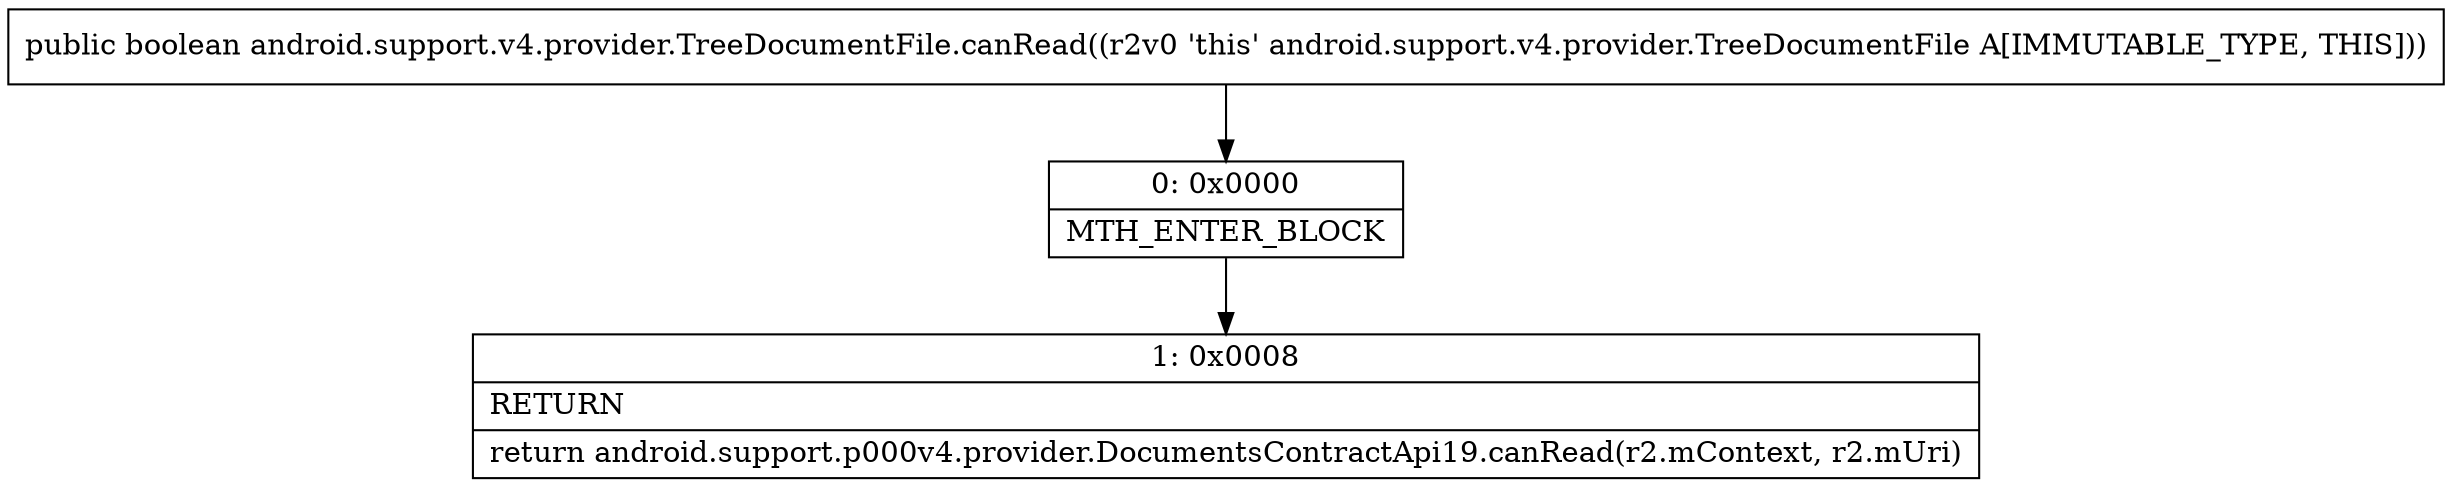 digraph "CFG forandroid.support.v4.provider.TreeDocumentFile.canRead()Z" {
Node_0 [shape=record,label="{0\:\ 0x0000|MTH_ENTER_BLOCK\l}"];
Node_1 [shape=record,label="{1\:\ 0x0008|RETURN\l|return android.support.p000v4.provider.DocumentsContractApi19.canRead(r2.mContext, r2.mUri)\l}"];
MethodNode[shape=record,label="{public boolean android.support.v4.provider.TreeDocumentFile.canRead((r2v0 'this' android.support.v4.provider.TreeDocumentFile A[IMMUTABLE_TYPE, THIS])) }"];
MethodNode -> Node_0;
Node_0 -> Node_1;
}

